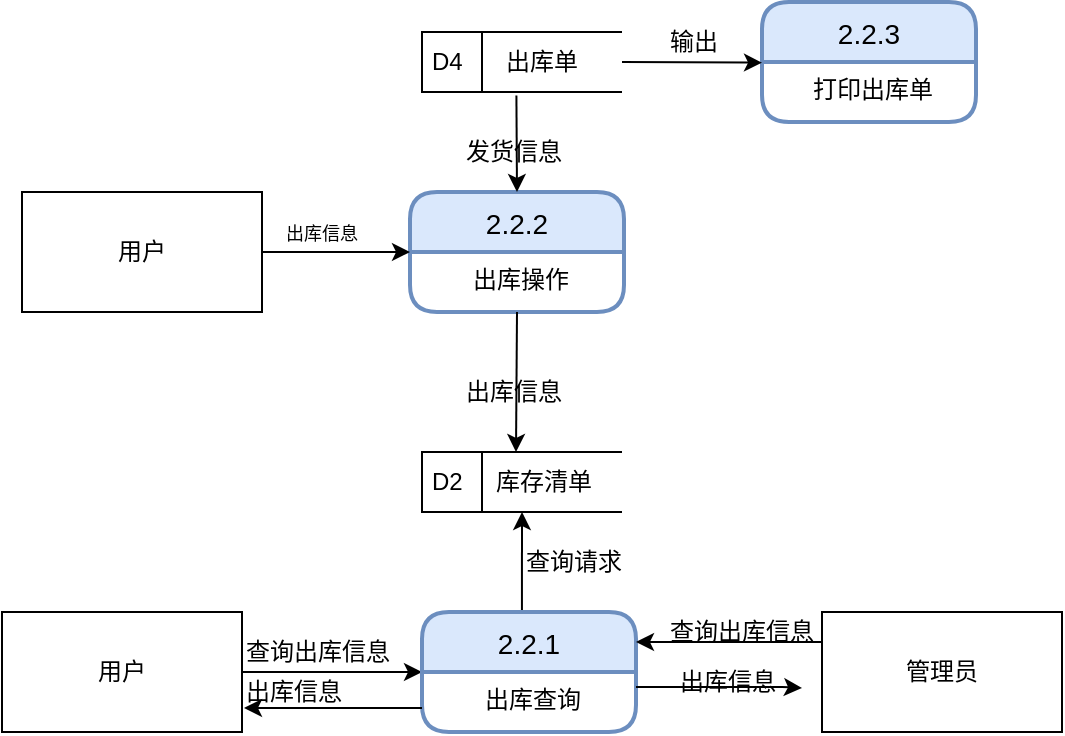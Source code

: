 <mxfile version="10.6.9" type="github"><diagram id="UioIgrJ_68bumhukG-rB" name="Page-1"><mxGraphModel dx="1687" dy="435" grid="1" gridSize="10" guides="1" tooltips="1" connect="1" arrows="1" fold="1" page="1" pageScale="1" pageWidth="827" pageHeight="1169" math="0" shadow="0"><root><mxCell id="0"/><mxCell id="1" parent="0"/><mxCell id="bKCjeE11aQ8jizpeNIUS-1" value="D4" style="html=1;dashed=0;whitespace=wrap;shape=mxgraph.dfd.dataStoreID;align=left;spacingLeft=3;points=[[0,0],[0.5,0],[1,0],[0,0.5],[1,0.5],[0,1],[0.5,1],[1,1]];" parent="1" vertex="1"><mxGeometry x="40" y="70" width="100" height="30" as="geometry"/></mxCell><mxCell id="bKCjeE11aQ8jizpeNIUS-2" value="出库单" style="text;html=1;resizable=0;points=[];autosize=1;align=left;verticalAlign=top;spacingTop=-4;" parent="1" vertex="1"><mxGeometry x="80" y="75" width="50" height="20" as="geometry"/></mxCell><mxCell id="bKCjeE11aQ8jizpeNIUS-3" value="2.2.2" style="swimlane;childLayout=stackLayout;horizontal=1;startSize=30;horizontalStack=0;rounded=1;fontSize=14;fontStyle=0;strokeWidth=2;resizeParent=0;resizeLast=1;shadow=0;dashed=0;align=center;fillColor=#dae8fc;strokeColor=#6c8ebf;" parent="1" vertex="1"><mxGeometry x="34" y="150" width="107" height="60" as="geometry"/></mxCell><mxCell id="bKCjeE11aQ8jizpeNIUS-4" value="出库操作" style="align=center;strokeColor=none;fillColor=none;spacingLeft=4;fontSize=12;verticalAlign=top;resizable=0;rotatable=0;part=1;" parent="bKCjeE11aQ8jizpeNIUS-3" vertex="1"><mxGeometry y="30" width="107" height="30" as="geometry"/></mxCell><mxCell id="bKCjeE11aQ8jizpeNIUS-5" value="" style="endArrow=classic;html=1;entryX=0.5;entryY=0;entryDx=0;entryDy=0;exitX=0.472;exitY=1.06;exitDx=0;exitDy=0;exitPerimeter=0;" parent="1" source="bKCjeE11aQ8jizpeNIUS-1" target="bKCjeE11aQ8jizpeNIUS-3" edge="1"><mxGeometry width="50" height="50" relative="1" as="geometry"><mxPoint x="10" y="160" as="sourcePoint"/><mxPoint x="60" y="110" as="targetPoint"/></mxGeometry></mxCell><mxCell id="bKCjeE11aQ8jizpeNIUS-6" value="发货信息" style="text;html=1;resizable=0;points=[];autosize=1;align=left;verticalAlign=top;spacingTop=-4;" parent="1" vertex="1"><mxGeometry x="60" y="120" width="60" height="20" as="geometry"/></mxCell><mxCell id="bKCjeE11aQ8jizpeNIUS-8" value="" style="endArrow=classic;html=1;exitX=1;exitY=0.5;exitDx=0;exitDy=0;entryX=0;entryY=0.5;entryDx=0;entryDy=0;" parent="1" target="bKCjeE11aQ8jizpeNIUS-3" edge="1"><mxGeometry width="50" height="50" relative="1" as="geometry"><mxPoint x="-40" y="180" as="sourcePoint"/><mxPoint x="30" y="170" as="targetPoint"/></mxGeometry></mxCell><mxCell id="bKCjeE11aQ8jizpeNIUS-9" value="&lt;font style=&quot;font-size: 9px&quot;&gt;出库信息&lt;/font&gt;" style="text;html=1;resizable=0;points=[];autosize=1;align=left;verticalAlign=top;spacingTop=-4;" parent="1" vertex="1"><mxGeometry x="-30" y="160" width="60" height="20" as="geometry"/></mxCell><mxCell id="bKCjeE11aQ8jizpeNIUS-10" value="" style="endArrow=classic;html=1;exitX=0.5;exitY=1;exitDx=0;exitDy=0;" parent="1" source="bKCjeE11aQ8jizpeNIUS-4" edge="1"><mxGeometry width="50" height="50" relative="1" as="geometry"><mxPoint x="60" y="270" as="sourcePoint"/><mxPoint x="87" y="280" as="targetPoint"/></mxGeometry></mxCell><mxCell id="bKCjeE11aQ8jizpeNIUS-11" value="出库信息" style="text;html=1;resizable=0;points=[];autosize=1;align=left;verticalAlign=top;spacingTop=-4;" parent="1" vertex="1"><mxGeometry x="60" y="240" width="60" height="20" as="geometry"/></mxCell><mxCell id="bKCjeE11aQ8jizpeNIUS-12" value="D2" style="html=1;dashed=0;whitespace=wrap;shape=mxgraph.dfd.dataStoreID;align=left;spacingLeft=3;points=[[0,0],[0.5,0],[1,0],[0,0.5],[1,0.5],[0,1],[0.5,1],[1,1]];" parent="1" vertex="1"><mxGeometry x="40" y="280" width="100" height="30" as="geometry"/></mxCell><mxCell id="bKCjeE11aQ8jizpeNIUS-13" value="库存清单" style="text;html=1;resizable=0;points=[];autosize=1;align=left;verticalAlign=top;spacingTop=-4;" parent="1" vertex="1"><mxGeometry x="75" y="285" width="60" height="20" as="geometry"/></mxCell><mxCell id="bKCjeE11aQ8jizpeNIUS-14" value="" style="endArrow=classic;html=1;entryX=0.5;entryY=1;entryDx=0;entryDy=0;exitX=0.467;exitY=0;exitDx=0;exitDy=0;exitPerimeter=0;" parent="1" source="bKCjeE11aQ8jizpeNIUS-25" target="bKCjeE11aQ8jizpeNIUS-12" edge="1"><mxGeometry width="50" height="50" relative="1" as="geometry"><mxPoint x="90" y="350" as="sourcePoint"/><mxPoint x="130" y="320" as="targetPoint"/></mxGeometry></mxCell><mxCell id="bKCjeE11aQ8jizpeNIUS-16" value="查询请求" style="text;html=1;resizable=0;points=[];autosize=1;align=left;verticalAlign=top;spacingTop=-4;" parent="1" vertex="1"><mxGeometry x="90" y="325" width="60" height="20" as="geometry"/></mxCell><mxCell id="bKCjeE11aQ8jizpeNIUS-17" value="" style="endArrow=classic;html=1;entryX=0;entryY=0.353;entryDx=0;entryDy=0;entryPerimeter=0;" parent="1" edge="1"><mxGeometry width="50" height="50" relative="1" as="geometry"><mxPoint x="-50" y="390" as="sourcePoint"/><mxPoint x="40" y="390" as="targetPoint"/></mxGeometry></mxCell><mxCell id="bKCjeE11aQ8jizpeNIUS-18" value="查询出库信息" style="text;html=1;resizable=0;points=[];autosize=1;align=left;verticalAlign=top;spacingTop=-4;" parent="1" vertex="1"><mxGeometry x="-50" y="370" width="90" height="20" as="geometry"/></mxCell><mxCell id="bKCjeE11aQ8jizpeNIUS-19" value="2.2.3" style="swimlane;childLayout=stackLayout;horizontal=1;startSize=30;horizontalStack=0;rounded=1;fontSize=14;fontStyle=0;strokeWidth=2;resizeParent=0;resizeLast=1;shadow=0;dashed=0;align=center;fillColor=#dae8fc;strokeColor=#6c8ebf;" parent="1" vertex="1"><mxGeometry x="210" y="55" width="107" height="60" as="geometry"/></mxCell><mxCell id="bKCjeE11aQ8jizpeNIUS-20" value="打印出库单" style="align=center;strokeColor=none;fillColor=none;spacingLeft=4;fontSize=12;verticalAlign=top;resizable=0;rotatable=0;part=1;" parent="bKCjeE11aQ8jizpeNIUS-19" vertex="1"><mxGeometry y="30" width="107" height="30" as="geometry"/></mxCell><mxCell id="bKCjeE11aQ8jizpeNIUS-21" value="" style="endArrow=classic;html=1;exitX=1;exitY=0.5;exitDx=0;exitDy=0;entryX=0;entryY=0.011;entryDx=0;entryDy=0;entryPerimeter=0;" parent="1" source="bKCjeE11aQ8jizpeNIUS-1" target="bKCjeE11aQ8jizpeNIUS-20" edge="1"><mxGeometry width="50" height="50" relative="1" as="geometry"><mxPoint x="140" y="170" as="sourcePoint"/><mxPoint x="190" y="120" as="targetPoint"/></mxGeometry></mxCell><mxCell id="bKCjeE11aQ8jizpeNIUS-22" value="输出" style="text;html=1;resizable=0;points=[];autosize=1;align=left;verticalAlign=top;spacingTop=-4;" parent="1" vertex="1"><mxGeometry x="162" y="65" width="40" height="20" as="geometry"/></mxCell><mxCell id="bKCjeE11aQ8jizpeNIUS-25" value="2.2.1" style="swimlane;childLayout=stackLayout;horizontal=1;startSize=30;horizontalStack=0;rounded=1;fontSize=14;fontStyle=0;strokeWidth=2;resizeParent=0;resizeLast=1;shadow=0;dashed=0;align=center;fillColor=#dae8fc;strokeColor=#6c8ebf;" parent="1" vertex="1"><mxGeometry x="40" y="360" width="107" height="60" as="geometry"/></mxCell><mxCell id="bKCjeE11aQ8jizpeNIUS-26" value="出库查询" style="align=center;strokeColor=none;fillColor=none;spacingLeft=4;fontSize=12;verticalAlign=top;resizable=0;rotatable=0;part=1;" parent="bKCjeE11aQ8jizpeNIUS-25" vertex="1"><mxGeometry y="30" width="107" height="30" as="geometry"/></mxCell><mxCell id="3WTnmlqSYznn72_GgBak-1" value="用户" style="rounded=0;whiteSpace=wrap;html=1;" parent="1" vertex="1"><mxGeometry x="-160" y="150" width="120" height="60" as="geometry"/></mxCell><mxCell id="3WTnmlqSYznn72_GgBak-3" value="用户" style="rounded=0;whiteSpace=wrap;html=1;" parent="1" vertex="1"><mxGeometry x="-170" y="360" width="120" height="60" as="geometry"/></mxCell><mxCell id="3WTnmlqSYznn72_GgBak-5" value="出库信息" style="text;html=1;resizable=0;points=[];autosize=1;align=left;verticalAlign=top;spacingTop=-4;" parent="1" vertex="1"><mxGeometry x="-50" y="390" width="60" height="20" as="geometry"/></mxCell><mxCell id="3WTnmlqSYznn72_GgBak-6" value="" style="endArrow=classic;html=1;" parent="1" edge="1"><mxGeometry width="50" height="50" relative="1" as="geometry"><mxPoint x="40" y="408" as="sourcePoint"/><mxPoint x="-49" y="408" as="targetPoint"/></mxGeometry></mxCell><mxCell id="TkVadzfhb6FDWf3rV2dr-2" style="edgeStyle=orthogonalEdgeStyle;rounded=0;orthogonalLoop=1;jettySize=auto;html=1;exitX=0;exitY=0.25;exitDx=0;exitDy=0;entryX=1;entryY=0.25;entryDx=0;entryDy=0;" edge="1" parent="1" source="TkVadzfhb6FDWf3rV2dr-1" target="bKCjeE11aQ8jizpeNIUS-25"><mxGeometry relative="1" as="geometry"/></mxCell><mxCell id="TkVadzfhb6FDWf3rV2dr-1" value="管理员" style="rounded=0;whiteSpace=wrap;html=1;" vertex="1" parent="1"><mxGeometry x="240" y="360" width="120" height="60" as="geometry"/></mxCell><mxCell id="TkVadzfhb6FDWf3rV2dr-3" value="查询出库信息" style="text;html=1;resizable=0;points=[];autosize=1;align=left;verticalAlign=top;spacingTop=-4;" vertex="1" parent="1"><mxGeometry x="162" y="360" width="90" height="20" as="geometry"/></mxCell><mxCell id="TkVadzfhb6FDWf3rV2dr-4" style="edgeStyle=orthogonalEdgeStyle;rounded=0;orthogonalLoop=1;jettySize=auto;html=1;exitX=1;exitY=0.25;exitDx=0;exitDy=0;" edge="1" parent="1" source="bKCjeE11aQ8jizpeNIUS-26"><mxGeometry relative="1" as="geometry"><mxPoint x="230" y="398" as="targetPoint"/><Array as="points"><mxPoint x="220" y="398"/><mxPoint x="220" y="398"/></Array></mxGeometry></mxCell><mxCell id="TkVadzfhb6FDWf3rV2dr-5" value="出库信息" style="text;html=1;resizable=0;points=[];autosize=1;align=left;verticalAlign=top;spacingTop=-4;" vertex="1" parent="1"><mxGeometry x="167" y="385" width="60" height="20" as="geometry"/></mxCell></root></mxGraphModel></diagram></mxfile>